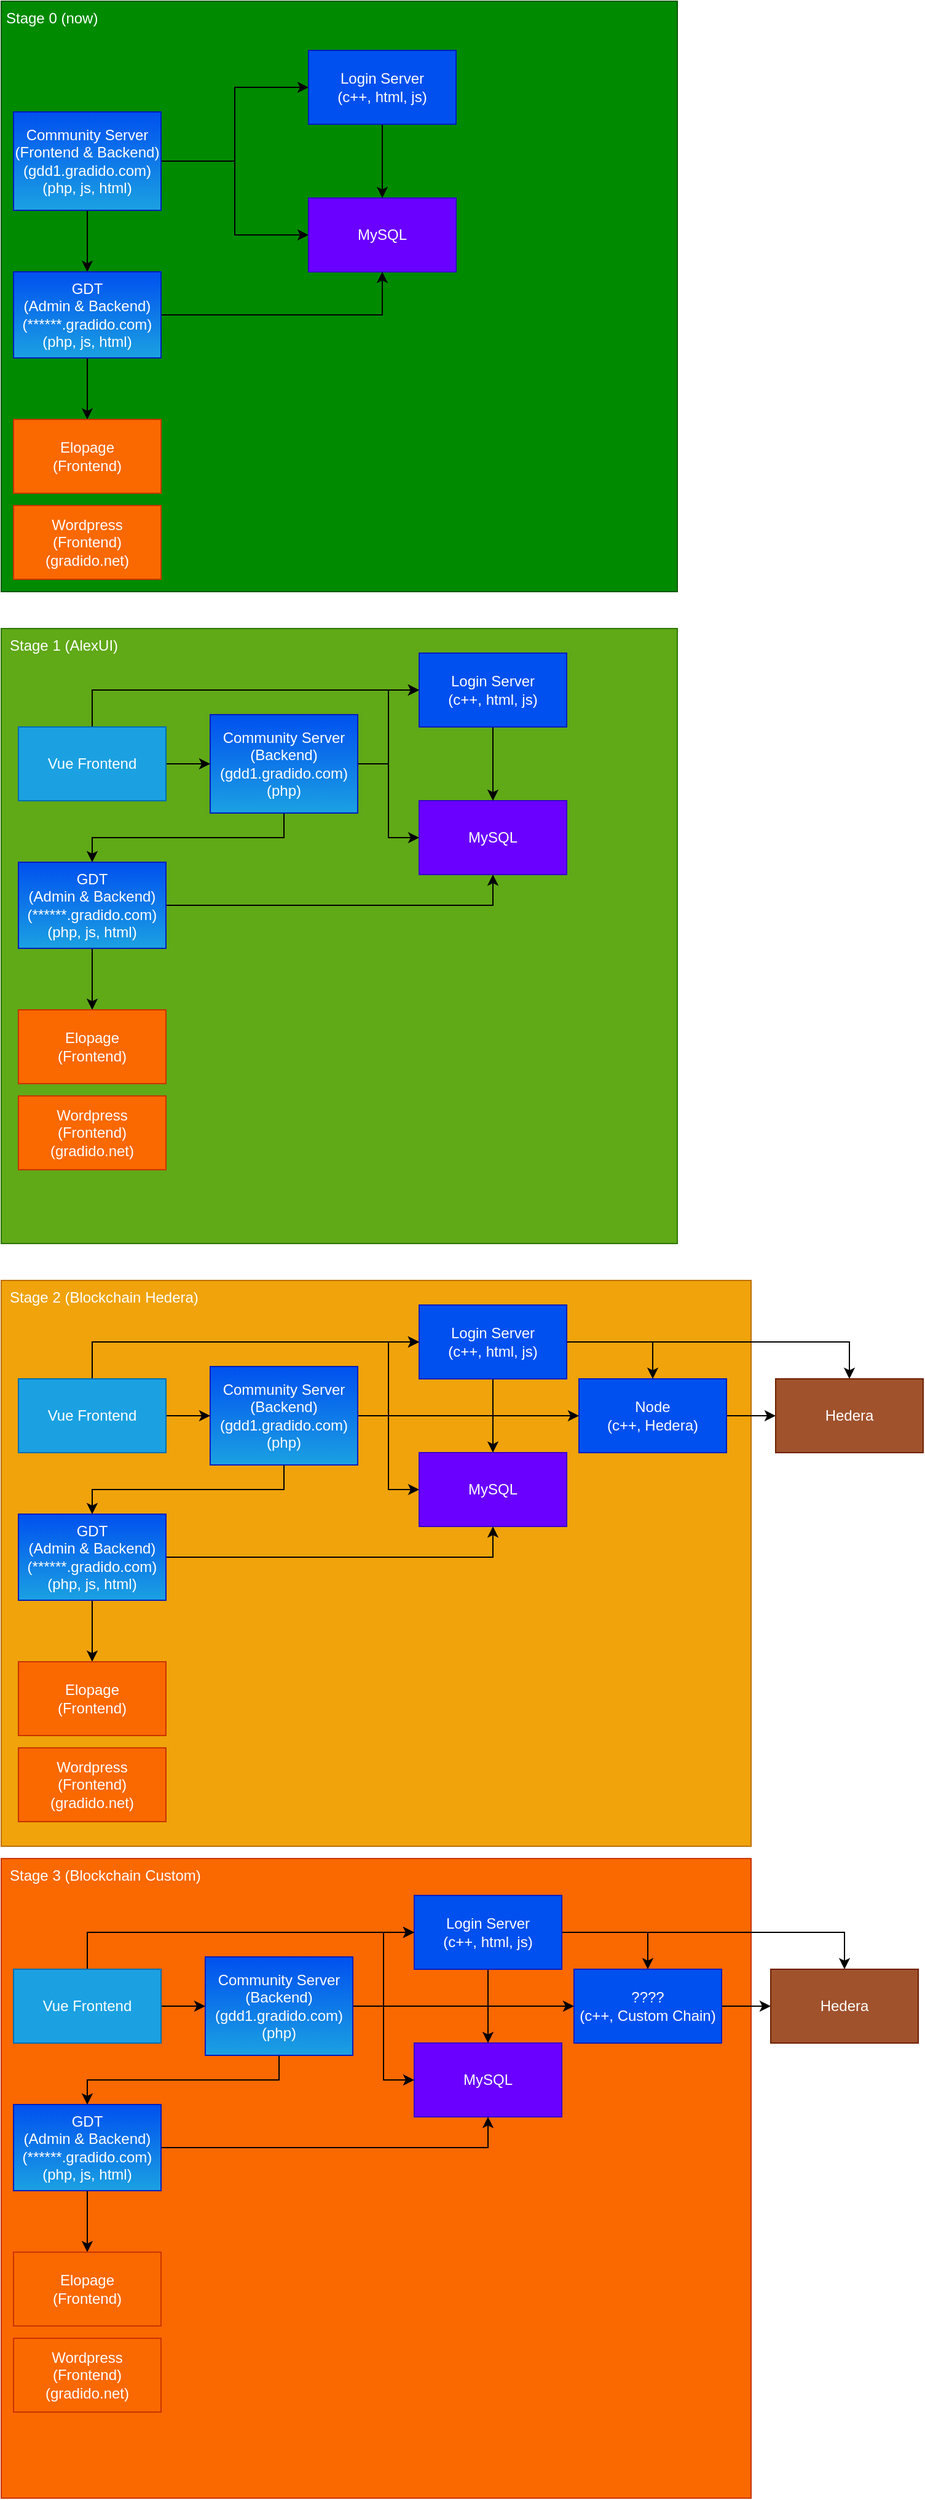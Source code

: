 <mxfile version="13.10.0" type="embed">
    <diagram id="x8Wwc3Vbt1L_ts7Y3T1w" name="Page-1">
        <mxGraphModel dx="965" dy="670" grid="1" gridSize="10" guides="1" tooltips="1" connect="1" arrows="1" fold="1" page="1" pageScale="1" pageWidth="827" pageHeight="1169" math="0" shadow="0">
            <root>
                <mxCell id="0"/>
                <mxCell id="1" parent="0"/>
                <mxCell id="2" value="Stage 0 (now)" style="rounded=0;whiteSpace=wrap;html=1;align=left;verticalAlign=top;fontSize=12;spacingLeft=2;fillColor=#008a00;strokeColor=#005700;fontColor=#ffffff;" parent="1" vertex="1">
                    <mxGeometry x="40" y="80" width="550" height="480" as="geometry"/>
                </mxCell>
                <mxCell id="3" value="Stage 1 (AlexUI)" style="rounded=0;whiteSpace=wrap;html=1;align=left;verticalAlign=top;fontSize=12;spacingLeft=5;fillColor=#60a917;strokeColor=#2D7600;fontColor=#ffffff;" parent="1" vertex="1">
                    <mxGeometry x="40" y="590" width="550" height="500" as="geometry"/>
                </mxCell>
                <mxCell id="4" value="Stage 2 (Blockchain Hedera)" style="rounded=0;whiteSpace=wrap;html=1;align=left;verticalAlign=top;fontSize=12;spacingLeft=5;fillColor=#f0a30a;strokeColor=#BD7000;fontColor=#ffffff;" parent="1" vertex="1">
                    <mxGeometry x="40" y="1120" width="610" height="460" as="geometry"/>
                </mxCell>
                <mxCell id="5" value="Stage 3 (Blockchain Custom)" style="rounded=0;whiteSpace=wrap;html=1;align=left;verticalAlign=top;fontSize=12;spacingLeft=5;fillColor=#fa6800;strokeColor=#C73500;fontColor=#ffffff;" parent="1" vertex="1">
                    <mxGeometry x="40" y="1590" width="610" height="520" as="geometry"/>
                </mxCell>
                <mxCell id="8" style="edgeStyle=orthogonalEdgeStyle;rounded=0;orthogonalLoop=1;jettySize=auto;html=1;exitX=1;exitY=0.5;exitDx=0;exitDy=0;entryX=0;entryY=0.5;entryDx=0;entryDy=0;fontSize=12;startArrow=none;startFill=0;" parent="1" source="6" target="7" edge="1">
                    <mxGeometry relative="1" as="geometry"/>
                </mxCell>
                <mxCell id="26" style="edgeStyle=orthogonalEdgeStyle;rounded=0;orthogonalLoop=1;jettySize=auto;html=1;exitX=1;exitY=0.5;exitDx=0;exitDy=0;" edge="1" parent="1" source="6" target="24">
                    <mxGeometry relative="1" as="geometry"/>
                </mxCell>
                <mxCell id="28" style="edgeStyle=orthogonalEdgeStyle;rounded=0;orthogonalLoop=1;jettySize=auto;html=1;exitX=0.5;exitY=1;exitDx=0;exitDy=0;entryX=0.5;entryY=0;entryDx=0;entryDy=0;" edge="1" parent="1" source="6" target="27">
                    <mxGeometry relative="1" as="geometry"/>
                </mxCell>
                <mxCell id="6" value="Community Server&lt;br&gt;(Frontend &amp;amp; Backend)&lt;br&gt;(gdd1.gradido.com)&lt;br&gt;(php, js, html)" style="rounded=0;whiteSpace=wrap;html=1;fontSize=12;align=center;fillColor=#0050ef;strokeColor=#001DBC;fontColor=#ffffff;gradientColor=#1BA1E2;" parent="1" vertex="1">
                    <mxGeometry x="50" y="170" width="120" height="80" as="geometry"/>
                </mxCell>
                <mxCell id="7" value="MySQL" style="rounded=0;whiteSpace=wrap;html=1;fontSize=12;align=center;fillColor=#6a00ff;strokeColor=#3700CC;fontColor=#ffffff;" parent="1" vertex="1">
                    <mxGeometry x="290" y="240" width="120" height="60" as="geometry"/>
                </mxCell>
                <mxCell id="13" style="edgeStyle=orthogonalEdgeStyle;rounded=0;orthogonalLoop=1;jettySize=auto;html=1;exitX=1;exitY=0.5;exitDx=0;exitDy=0;entryX=0;entryY=0.5;entryDx=0;entryDy=0;startArrow=none;startFill=0;fontSize=12;" parent="1" target="10" edge="1">
                    <mxGeometry relative="1" as="geometry">
                        <mxPoint x="350" y="660" as="sourcePoint"/>
                    </mxGeometry>
                </mxCell>
                <mxCell id="12" style="edgeStyle=orthogonalEdgeStyle;rounded=0;orthogonalLoop=1;jettySize=auto;html=1;exitX=1;exitY=0.5;exitDx=0;exitDy=0;entryX=0;entryY=0.5;entryDx=0;entryDy=0;startArrow=none;startFill=0;fontSize=12;" parent="1" target="9" edge="1">
                    <mxGeometry relative="1" as="geometry">
                        <mxPoint x="170" y="660" as="sourcePoint"/>
                    </mxGeometry>
                </mxCell>
                <mxCell id="25" style="edgeStyle=orthogonalEdgeStyle;rounded=0;orthogonalLoop=1;jettySize=auto;html=1;exitX=0.5;exitY=1;exitDx=0;exitDy=0;entryX=0.5;entryY=0;entryDx=0;entryDy=0;" edge="1" parent="1" source="24" target="7">
                    <mxGeometry relative="1" as="geometry"/>
                </mxCell>
                <mxCell id="24" value="Login Server&lt;br&gt;(c++, html, js)" style="rounded=0;whiteSpace=wrap;html=1;fontSize=12;align=center;fillColor=#0050ef;strokeColor=#001DBC;fontColor=#ffffff;" vertex="1" parent="1">
                    <mxGeometry x="290" y="120" width="120" height="60" as="geometry"/>
                </mxCell>
                <mxCell id="31" style="edgeStyle=orthogonalEdgeStyle;rounded=0;orthogonalLoop=1;jettySize=auto;html=1;exitX=1;exitY=0.5;exitDx=0;exitDy=0;entryX=0.5;entryY=1;entryDx=0;entryDy=0;" edge="1" parent="1" source="27" target="7">
                    <mxGeometry relative="1" as="geometry"/>
                </mxCell>
                <mxCell id="32" style="edgeStyle=orthogonalEdgeStyle;rounded=0;orthogonalLoop=1;jettySize=auto;html=1;exitX=0.5;exitY=1;exitDx=0;exitDy=0;entryX=0.5;entryY=0;entryDx=0;entryDy=0;" edge="1" parent="1" source="27" target="29">
                    <mxGeometry relative="1" as="geometry"/>
                </mxCell>
                <mxCell id="27" value="GDT&lt;br&gt;(Admin &amp;amp; Backend)&lt;br&gt;(******.gradido.com)&lt;br&gt;(php, js, html)" style="rounded=0;whiteSpace=wrap;html=1;fontSize=12;align=center;fillColor=#0050ef;strokeColor=#001DBC;fontColor=#ffffff;gradientColor=#1BA1E2;" vertex="1" parent="1">
                    <mxGeometry x="50" y="300" width="120" height="70" as="geometry"/>
                </mxCell>
                <mxCell id="29" value="Elopage&lt;br&gt;(Frontend)" style="rounded=0;whiteSpace=wrap;html=1;fontSize=12;align=center;fillColor=#fa6800;strokeColor=#C73500;fontColor=#ffffff;" vertex="1" parent="1">
                    <mxGeometry x="50" y="420" width="120" height="60" as="geometry"/>
                </mxCell>
                <mxCell id="30" value="Wordpress&lt;br&gt;(Frontend)&lt;br&gt;(gradido.net)" style="rounded=0;whiteSpace=wrap;html=1;fontSize=12;align=center;fillColor=#fa6800;strokeColor=#C73500;fontColor=#ffffff;" vertex="1" parent="1">
                    <mxGeometry x="50" y="490" width="120" height="60" as="geometry"/>
                </mxCell>
                <mxCell id="34" style="edgeStyle=orthogonalEdgeStyle;rounded=0;orthogonalLoop=1;jettySize=auto;html=1;exitX=1;exitY=0.5;exitDx=0;exitDy=0;entryX=0;entryY=0.5;entryDx=0;entryDy=0;fontSize=12;startArrow=none;startFill=0;" edge="1" parent="1" source="37" target="38">
                    <mxGeometry relative="1" as="geometry"/>
                </mxCell>
                <mxCell id="35" style="edgeStyle=orthogonalEdgeStyle;rounded=0;orthogonalLoop=1;jettySize=auto;html=1;exitX=1;exitY=0.5;exitDx=0;exitDy=0;" edge="1" parent="1" source="37" target="40">
                    <mxGeometry relative="1" as="geometry"/>
                </mxCell>
                <mxCell id="36" style="edgeStyle=orthogonalEdgeStyle;rounded=0;orthogonalLoop=1;jettySize=auto;html=1;exitX=0.5;exitY=1;exitDx=0;exitDy=0;entryX=0.5;entryY=0;entryDx=0;entryDy=0;" edge="1" parent="1" source="37" target="43">
                    <mxGeometry relative="1" as="geometry"/>
                </mxCell>
                <mxCell id="37" value="Community Server&lt;br&gt;(Backend)&lt;br&gt;(gdd1.gradido.com)&lt;br&gt;(php)" style="rounded=0;whiteSpace=wrap;html=1;fontSize=12;align=center;fillColor=#0050ef;strokeColor=#001DBC;fontColor=#ffffff;gradientColor=#1BA1E2;" vertex="1" parent="1">
                    <mxGeometry x="210" y="660" width="120" height="80" as="geometry"/>
                </mxCell>
                <mxCell id="38" value="MySQL" style="rounded=0;whiteSpace=wrap;html=1;fontSize=12;align=center;fillColor=#6a00ff;strokeColor=#3700CC;fontColor=#ffffff;" vertex="1" parent="1">
                    <mxGeometry x="380" y="730" width="120" height="60" as="geometry"/>
                </mxCell>
                <mxCell id="39" style="edgeStyle=orthogonalEdgeStyle;rounded=0;orthogonalLoop=1;jettySize=auto;html=1;exitX=0.5;exitY=1;exitDx=0;exitDy=0;entryX=0.5;entryY=0;entryDx=0;entryDy=0;" edge="1" parent="1" source="40" target="38">
                    <mxGeometry relative="1" as="geometry"/>
                </mxCell>
                <mxCell id="40" value="Login Server&lt;br&gt;(c++, html, js)" style="rounded=0;whiteSpace=wrap;html=1;fontSize=12;align=center;fillColor=#0050ef;strokeColor=#001DBC;fontColor=#ffffff;" vertex="1" parent="1">
                    <mxGeometry x="380" y="610" width="120" height="60" as="geometry"/>
                </mxCell>
                <mxCell id="41" style="edgeStyle=orthogonalEdgeStyle;rounded=0;orthogonalLoop=1;jettySize=auto;html=1;exitX=1;exitY=0.5;exitDx=0;exitDy=0;entryX=0.5;entryY=1;entryDx=0;entryDy=0;" edge="1" parent="1" source="43" target="38">
                    <mxGeometry relative="1" as="geometry"/>
                </mxCell>
                <mxCell id="42" style="edgeStyle=orthogonalEdgeStyle;rounded=0;orthogonalLoop=1;jettySize=auto;html=1;exitX=0.5;exitY=1;exitDx=0;exitDy=0;entryX=0.5;entryY=0;entryDx=0;entryDy=0;" edge="1" parent="1" source="43" target="44">
                    <mxGeometry relative="1" as="geometry"/>
                </mxCell>
                <mxCell id="43" value="GDT&lt;br&gt;(Admin &amp;amp; Backend)&lt;br&gt;(******.gradido.com)&lt;br&gt;(php, js, html)" style="rounded=0;whiteSpace=wrap;html=1;fontSize=12;align=center;fillColor=#0050ef;strokeColor=#001DBC;fontColor=#ffffff;gradientColor=#1BA1E2;" vertex="1" parent="1">
                    <mxGeometry x="54" y="780" width="120" height="70" as="geometry"/>
                </mxCell>
                <mxCell id="44" value="Elopage&lt;br&gt;(Frontend)" style="rounded=0;whiteSpace=wrap;html=1;fontSize=12;align=center;fillColor=#fa6800;strokeColor=#C73500;fontColor=#ffffff;" vertex="1" parent="1">
                    <mxGeometry x="54" y="900" width="120" height="60" as="geometry"/>
                </mxCell>
                <mxCell id="45" value="Wordpress&lt;br&gt;(Frontend)&lt;br&gt;(gradido.net)" style="rounded=0;whiteSpace=wrap;html=1;fontSize=12;align=center;fillColor=#fa6800;strokeColor=#C73500;fontColor=#ffffff;" vertex="1" parent="1">
                    <mxGeometry x="54" y="970" width="120" height="60" as="geometry"/>
                </mxCell>
                <mxCell id="47" style="edgeStyle=orthogonalEdgeStyle;rounded=0;orthogonalLoop=1;jettySize=auto;html=1;exitX=1;exitY=0.5;exitDx=0;exitDy=0;" edge="1" parent="1" source="46" target="37">
                    <mxGeometry relative="1" as="geometry"/>
                </mxCell>
                <mxCell id="48" style="edgeStyle=orthogonalEdgeStyle;rounded=0;orthogonalLoop=1;jettySize=auto;html=1;exitX=0.5;exitY=0;exitDx=0;exitDy=0;entryX=0;entryY=0.5;entryDx=0;entryDy=0;" edge="1" parent="1" source="46" target="40">
                    <mxGeometry relative="1" as="geometry"/>
                </mxCell>
                <mxCell id="46" value="Vue Frontend" style="rounded=0;whiteSpace=wrap;html=1;fontSize=12;align=center;fillColor=#1ba1e2;strokeColor=#006EAF;fontColor=#ffffff;" vertex="1" parent="1">
                    <mxGeometry x="54" y="670" width="120" height="60" as="geometry"/>
                </mxCell>
                <mxCell id="50" style="edgeStyle=orthogonalEdgeStyle;rounded=0;orthogonalLoop=1;jettySize=auto;html=1;exitX=1;exitY=0.5;exitDx=0;exitDy=0;entryX=0;entryY=0.5;entryDx=0;entryDy=0;fontSize=12;startArrow=none;startFill=0;" edge="1" parent="1" source="53" target="54">
                    <mxGeometry relative="1" as="geometry"/>
                </mxCell>
                <mxCell id="51" style="edgeStyle=orthogonalEdgeStyle;rounded=0;orthogonalLoop=1;jettySize=auto;html=1;exitX=1;exitY=0.5;exitDx=0;exitDy=0;" edge="1" parent="1" source="53" target="56">
                    <mxGeometry relative="1" as="geometry"/>
                </mxCell>
                <mxCell id="52" style="edgeStyle=orthogonalEdgeStyle;rounded=0;orthogonalLoop=1;jettySize=auto;html=1;exitX=0.5;exitY=1;exitDx=0;exitDy=0;entryX=0.5;entryY=0;entryDx=0;entryDy=0;" edge="1" parent="1" source="53" target="59">
                    <mxGeometry relative="1" as="geometry"/>
                </mxCell>
                <mxCell id="71" style="edgeStyle=orthogonalEdgeStyle;rounded=0;orthogonalLoop=1;jettySize=auto;html=1;exitX=1;exitY=0.5;exitDx=0;exitDy=0;entryX=0;entryY=0.5;entryDx=0;entryDy=0;" edge="1" parent="1" source="53" target="67">
                    <mxGeometry relative="1" as="geometry"/>
                </mxCell>
                <mxCell id="53" value="Community Server&lt;br&gt;(Backend)&lt;br&gt;(gdd1.gradido.com)&lt;br&gt;(php)" style="rounded=0;whiteSpace=wrap;html=1;fontSize=12;align=center;fillColor=#0050ef;strokeColor=#001DBC;fontColor=#ffffff;gradientColor=#1BA1E2;" vertex="1" parent="1">
                    <mxGeometry x="210" y="1190" width="120" height="80" as="geometry"/>
                </mxCell>
                <mxCell id="54" value="MySQL" style="rounded=0;whiteSpace=wrap;html=1;fontSize=12;align=center;fillColor=#6a00ff;strokeColor=#3700CC;fontColor=#ffffff;" vertex="1" parent="1">
                    <mxGeometry x="380" y="1260" width="120" height="60" as="geometry"/>
                </mxCell>
                <mxCell id="55" style="edgeStyle=orthogonalEdgeStyle;rounded=0;orthogonalLoop=1;jettySize=auto;html=1;exitX=0.5;exitY=1;exitDx=0;exitDy=0;entryX=0.5;entryY=0;entryDx=0;entryDy=0;" edge="1" parent="1" source="56" target="54">
                    <mxGeometry relative="1" as="geometry"/>
                </mxCell>
                <mxCell id="72" style="edgeStyle=orthogonalEdgeStyle;rounded=0;orthogonalLoop=1;jettySize=auto;html=1;exitX=1;exitY=0.5;exitDx=0;exitDy=0;entryX=0.5;entryY=0;entryDx=0;entryDy=0;" edge="1" parent="1" source="56" target="67">
                    <mxGeometry relative="1" as="geometry"/>
                </mxCell>
                <mxCell id="73" style="edgeStyle=orthogonalEdgeStyle;rounded=0;orthogonalLoop=1;jettySize=auto;html=1;exitX=1;exitY=0.5;exitDx=0;exitDy=0;entryX=0.5;entryY=0;entryDx=0;entryDy=0;" edge="1" parent="1" source="56" target="65">
                    <mxGeometry relative="1" as="geometry"/>
                </mxCell>
                <mxCell id="56" value="Login Server&lt;br&gt;(c++, html, js)" style="rounded=0;whiteSpace=wrap;html=1;fontSize=12;align=center;fillColor=#0050ef;strokeColor=#001DBC;fontColor=#ffffff;" vertex="1" parent="1">
                    <mxGeometry x="380" y="1140" width="120" height="60" as="geometry"/>
                </mxCell>
                <mxCell id="57" style="edgeStyle=orthogonalEdgeStyle;rounded=0;orthogonalLoop=1;jettySize=auto;html=1;exitX=1;exitY=0.5;exitDx=0;exitDy=0;entryX=0.5;entryY=1;entryDx=0;entryDy=0;" edge="1" parent="1" source="59" target="54">
                    <mxGeometry relative="1" as="geometry"/>
                </mxCell>
                <mxCell id="58" style="edgeStyle=orthogonalEdgeStyle;rounded=0;orthogonalLoop=1;jettySize=auto;html=1;exitX=0.5;exitY=1;exitDx=0;exitDy=0;entryX=0.5;entryY=0;entryDx=0;entryDy=0;" edge="1" parent="1" source="59" target="60">
                    <mxGeometry relative="1" as="geometry"/>
                </mxCell>
                <mxCell id="59" value="GDT&lt;br&gt;(Admin &amp;amp; Backend)&lt;br&gt;(******.gradido.com)&lt;br&gt;(php, js, html)" style="rounded=0;whiteSpace=wrap;html=1;fontSize=12;align=center;fillColor=#0050ef;strokeColor=#001DBC;fontColor=#ffffff;gradientColor=#1BA1E2;" vertex="1" parent="1">
                    <mxGeometry x="54" y="1310" width="120" height="70" as="geometry"/>
                </mxCell>
                <mxCell id="60" value="Elopage&lt;br&gt;(Frontend)" style="rounded=0;whiteSpace=wrap;html=1;fontSize=12;align=center;fillColor=#fa6800;strokeColor=#C73500;fontColor=#ffffff;" vertex="1" parent="1">
                    <mxGeometry x="54" y="1430" width="120" height="60" as="geometry"/>
                </mxCell>
                <mxCell id="61" value="Wordpress&lt;br&gt;(Frontend)&lt;br&gt;(gradido.net)" style="rounded=0;whiteSpace=wrap;html=1;fontSize=12;align=center;fillColor=#fa6800;strokeColor=#C73500;fontColor=#ffffff;" vertex="1" parent="1">
                    <mxGeometry x="54" y="1500" width="120" height="60" as="geometry"/>
                </mxCell>
                <mxCell id="62" style="edgeStyle=orthogonalEdgeStyle;rounded=0;orthogonalLoop=1;jettySize=auto;html=1;exitX=1;exitY=0.5;exitDx=0;exitDy=0;" edge="1" parent="1" source="64" target="53">
                    <mxGeometry relative="1" as="geometry"/>
                </mxCell>
                <mxCell id="63" style="edgeStyle=orthogonalEdgeStyle;rounded=0;orthogonalLoop=1;jettySize=auto;html=1;exitX=0.5;exitY=0;exitDx=0;exitDy=0;entryX=0;entryY=0.5;entryDx=0;entryDy=0;" edge="1" parent="1" source="64" target="56">
                    <mxGeometry relative="1" as="geometry"/>
                </mxCell>
                <mxCell id="64" value="Vue Frontend" style="rounded=0;whiteSpace=wrap;html=1;fontSize=12;align=center;fillColor=#1ba1e2;strokeColor=#006EAF;fontColor=#ffffff;" vertex="1" parent="1">
                    <mxGeometry x="54" y="1200" width="120" height="60" as="geometry"/>
                </mxCell>
                <mxCell id="65" value="Hedera" style="rounded=0;whiteSpace=wrap;html=1;fontSize=12;align=center;fillColor=#a0522d;strokeColor=#6D1F00;fontColor=#ffffff;" vertex="1" parent="1">
                    <mxGeometry x="670" y="1200" width="120" height="60" as="geometry"/>
                </mxCell>
                <mxCell id="74" style="edgeStyle=orthogonalEdgeStyle;rounded=0;orthogonalLoop=1;jettySize=auto;html=1;exitX=1;exitY=0.5;exitDx=0;exitDy=0;" edge="1" parent="1" source="67" target="65">
                    <mxGeometry relative="1" as="geometry"/>
                </mxCell>
                <mxCell id="67" value="Node&lt;br&gt;(c++, Hedera)" style="rounded=0;whiteSpace=wrap;html=1;fontSize=12;align=center;fillColor=#0050ef;strokeColor=#001DBC;fontColor=#ffffff;" vertex="1" parent="1">
                    <mxGeometry x="510" y="1200" width="120" height="60" as="geometry"/>
                </mxCell>
                <mxCell id="75" style="edgeStyle=orthogonalEdgeStyle;rounded=0;orthogonalLoop=1;jettySize=auto;html=1;exitX=1;exitY=0.5;exitDx=0;exitDy=0;entryX=0;entryY=0.5;entryDx=0;entryDy=0;fontSize=12;startArrow=none;startFill=0;" edge="1" parent="1" source="79" target="80">
                    <mxGeometry relative="1" as="geometry"/>
                </mxCell>
                <mxCell id="76" style="edgeStyle=orthogonalEdgeStyle;rounded=0;orthogonalLoop=1;jettySize=auto;html=1;exitX=1;exitY=0.5;exitDx=0;exitDy=0;" edge="1" parent="1" source="79" target="84">
                    <mxGeometry relative="1" as="geometry"/>
                </mxCell>
                <mxCell id="77" style="edgeStyle=orthogonalEdgeStyle;rounded=0;orthogonalLoop=1;jettySize=auto;html=1;exitX=0.5;exitY=1;exitDx=0;exitDy=0;entryX=0.5;entryY=0;entryDx=0;entryDy=0;" edge="1" parent="1" source="79" target="87">
                    <mxGeometry relative="1" as="geometry"/>
                </mxCell>
                <mxCell id="78" style="edgeStyle=orthogonalEdgeStyle;rounded=0;orthogonalLoop=1;jettySize=auto;html=1;exitX=1;exitY=0.5;exitDx=0;exitDy=0;entryX=0;entryY=0.5;entryDx=0;entryDy=0;" edge="1" parent="1" source="79" target="95">
                    <mxGeometry relative="1" as="geometry"/>
                </mxCell>
                <mxCell id="79" value="Community Server&lt;br&gt;(Backend)&lt;br&gt;(gdd1.gradido.com)&lt;br&gt;(php)" style="rounded=0;whiteSpace=wrap;html=1;fontSize=12;align=center;fillColor=#0050ef;strokeColor=#001DBC;fontColor=#ffffff;gradientColor=#1BA1E2;" vertex="1" parent="1">
                    <mxGeometry x="206" y="1670" width="120" height="80" as="geometry"/>
                </mxCell>
                <mxCell id="80" value="MySQL" style="rounded=0;whiteSpace=wrap;html=1;fontSize=12;align=center;fillColor=#6a00ff;strokeColor=#3700CC;fontColor=#ffffff;" vertex="1" parent="1">
                    <mxGeometry x="376" y="1740" width="120" height="60" as="geometry"/>
                </mxCell>
                <mxCell id="81" style="edgeStyle=orthogonalEdgeStyle;rounded=0;orthogonalLoop=1;jettySize=auto;html=1;exitX=0.5;exitY=1;exitDx=0;exitDy=0;entryX=0.5;entryY=0;entryDx=0;entryDy=0;" edge="1" parent="1" source="84" target="80">
                    <mxGeometry relative="1" as="geometry"/>
                </mxCell>
                <mxCell id="82" style="edgeStyle=orthogonalEdgeStyle;rounded=0;orthogonalLoop=1;jettySize=auto;html=1;exitX=1;exitY=0.5;exitDx=0;exitDy=0;entryX=0.5;entryY=0;entryDx=0;entryDy=0;" edge="1" parent="1" source="84" target="95">
                    <mxGeometry relative="1" as="geometry"/>
                </mxCell>
                <mxCell id="83" style="edgeStyle=orthogonalEdgeStyle;rounded=0;orthogonalLoop=1;jettySize=auto;html=1;exitX=1;exitY=0.5;exitDx=0;exitDy=0;entryX=0.5;entryY=0;entryDx=0;entryDy=0;" edge="1" parent="1" source="84" target="93">
                    <mxGeometry relative="1" as="geometry"/>
                </mxCell>
                <mxCell id="84" value="Login Server&lt;br&gt;(c++, html, js)" style="rounded=0;whiteSpace=wrap;html=1;fontSize=12;align=center;fillColor=#0050ef;strokeColor=#001DBC;fontColor=#ffffff;" vertex="1" parent="1">
                    <mxGeometry x="376" y="1620" width="120" height="60" as="geometry"/>
                </mxCell>
                <mxCell id="85" style="edgeStyle=orthogonalEdgeStyle;rounded=0;orthogonalLoop=1;jettySize=auto;html=1;exitX=1;exitY=0.5;exitDx=0;exitDy=0;entryX=0.5;entryY=1;entryDx=0;entryDy=0;" edge="1" parent="1" source="87" target="80">
                    <mxGeometry relative="1" as="geometry"/>
                </mxCell>
                <mxCell id="86" style="edgeStyle=orthogonalEdgeStyle;rounded=0;orthogonalLoop=1;jettySize=auto;html=1;exitX=0.5;exitY=1;exitDx=0;exitDy=0;entryX=0.5;entryY=0;entryDx=0;entryDy=0;" edge="1" parent="1" source="87" target="88">
                    <mxGeometry relative="1" as="geometry"/>
                </mxCell>
                <mxCell id="87" value="GDT&lt;br&gt;(Admin &amp;amp; Backend)&lt;br&gt;(******.gradido.com)&lt;br&gt;(php, js, html)" style="rounded=0;whiteSpace=wrap;html=1;fontSize=12;align=center;fillColor=#0050ef;strokeColor=#001DBC;fontColor=#ffffff;gradientColor=#1BA1E2;" vertex="1" parent="1">
                    <mxGeometry x="50" y="1790" width="120" height="70" as="geometry"/>
                </mxCell>
                <mxCell id="88" value="Elopage&lt;br&gt;(Frontend)" style="rounded=0;whiteSpace=wrap;html=1;fontSize=12;align=center;fillColor=#fa6800;strokeColor=#C73500;fontColor=#ffffff;" vertex="1" parent="1">
                    <mxGeometry x="50" y="1910" width="120" height="60" as="geometry"/>
                </mxCell>
                <mxCell id="89" value="Wordpress&lt;br&gt;(Frontend)&lt;br&gt;(gradido.net)" style="rounded=0;whiteSpace=wrap;html=1;fontSize=12;align=center;fillColor=#fa6800;strokeColor=#C73500;fontColor=#ffffff;" vertex="1" parent="1">
                    <mxGeometry x="50" y="1980" width="120" height="60" as="geometry"/>
                </mxCell>
                <mxCell id="90" style="edgeStyle=orthogonalEdgeStyle;rounded=0;orthogonalLoop=1;jettySize=auto;html=1;exitX=1;exitY=0.5;exitDx=0;exitDy=0;" edge="1" parent="1" source="92" target="79">
                    <mxGeometry relative="1" as="geometry"/>
                </mxCell>
                <mxCell id="91" style="edgeStyle=orthogonalEdgeStyle;rounded=0;orthogonalLoop=1;jettySize=auto;html=1;exitX=0.5;exitY=0;exitDx=0;exitDy=0;entryX=0;entryY=0.5;entryDx=0;entryDy=0;" edge="1" parent="1" source="92" target="84">
                    <mxGeometry relative="1" as="geometry"/>
                </mxCell>
                <mxCell id="92" value="Vue Frontend" style="rounded=0;whiteSpace=wrap;html=1;fontSize=12;align=center;fillColor=#1ba1e2;strokeColor=#006EAF;fontColor=#ffffff;" vertex="1" parent="1">
                    <mxGeometry x="50" y="1680" width="120" height="60" as="geometry"/>
                </mxCell>
                <mxCell id="93" value="Hedera" style="rounded=0;whiteSpace=wrap;html=1;fontSize=12;align=center;fillColor=#a0522d;strokeColor=#6D1F00;fontColor=#ffffff;" vertex="1" parent="1">
                    <mxGeometry x="666" y="1680" width="120" height="60" as="geometry"/>
                </mxCell>
                <mxCell id="94" style="edgeStyle=orthogonalEdgeStyle;rounded=0;orthogonalLoop=1;jettySize=auto;html=1;exitX=1;exitY=0.5;exitDx=0;exitDy=0;" edge="1" parent="1" source="95" target="93">
                    <mxGeometry relative="1" as="geometry"/>
                </mxCell>
                <mxCell id="95" value="????&lt;br&gt;(c++, Custom Chain)" style="rounded=0;whiteSpace=wrap;html=1;fontSize=12;align=center;fillColor=#0050ef;strokeColor=#001DBC;fontColor=#ffffff;" vertex="1" parent="1">
                    <mxGeometry x="506" y="1680" width="120" height="60" as="geometry"/>
                </mxCell>
            </root>
        </mxGraphModel>
    </diagram>
</mxfile>